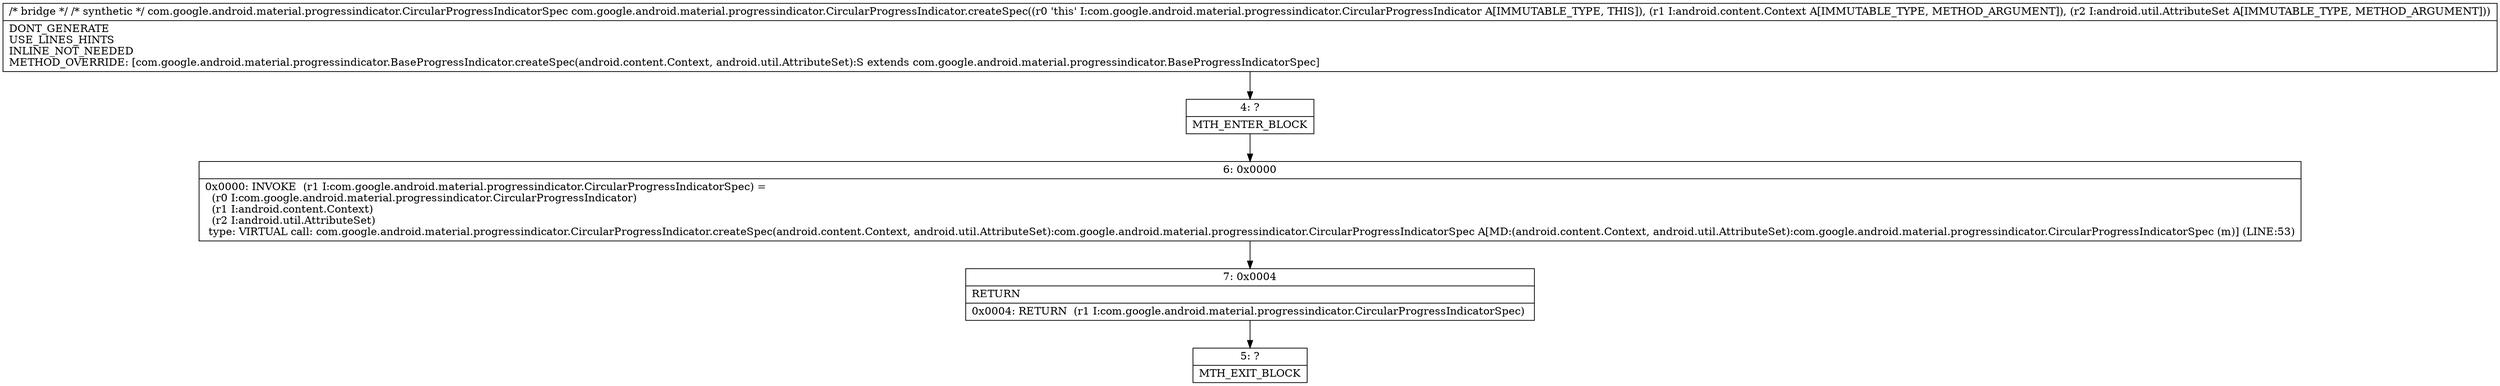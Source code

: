 digraph "CFG forcom.google.android.material.progressindicator.CircularProgressIndicator.createSpec(Landroid\/content\/Context;Landroid\/util\/AttributeSet;)Lcom\/google\/android\/material\/progressindicator\/BaseProgressIndicatorSpec;" {
Node_4 [shape=record,label="{4\:\ ?|MTH_ENTER_BLOCK\l}"];
Node_6 [shape=record,label="{6\:\ 0x0000|0x0000: INVOKE  (r1 I:com.google.android.material.progressindicator.CircularProgressIndicatorSpec) = \l  (r0 I:com.google.android.material.progressindicator.CircularProgressIndicator)\l  (r1 I:android.content.Context)\l  (r2 I:android.util.AttributeSet)\l type: VIRTUAL call: com.google.android.material.progressindicator.CircularProgressIndicator.createSpec(android.content.Context, android.util.AttributeSet):com.google.android.material.progressindicator.CircularProgressIndicatorSpec A[MD:(android.content.Context, android.util.AttributeSet):com.google.android.material.progressindicator.CircularProgressIndicatorSpec (m)] (LINE:53)\l}"];
Node_7 [shape=record,label="{7\:\ 0x0004|RETURN\l|0x0004: RETURN  (r1 I:com.google.android.material.progressindicator.CircularProgressIndicatorSpec) \l}"];
Node_5 [shape=record,label="{5\:\ ?|MTH_EXIT_BLOCK\l}"];
MethodNode[shape=record,label="{\/* bridge *\/ \/* synthetic *\/ com.google.android.material.progressindicator.CircularProgressIndicatorSpec com.google.android.material.progressindicator.CircularProgressIndicator.createSpec((r0 'this' I:com.google.android.material.progressindicator.CircularProgressIndicator A[IMMUTABLE_TYPE, THIS]), (r1 I:android.content.Context A[IMMUTABLE_TYPE, METHOD_ARGUMENT]), (r2 I:android.util.AttributeSet A[IMMUTABLE_TYPE, METHOD_ARGUMENT]))  | DONT_GENERATE\lUSE_LINES_HINTS\lINLINE_NOT_NEEDED\lMETHOD_OVERRIDE: [com.google.android.material.progressindicator.BaseProgressIndicator.createSpec(android.content.Context, android.util.AttributeSet):S extends com.google.android.material.progressindicator.BaseProgressIndicatorSpec]\l}"];
MethodNode -> Node_4;Node_4 -> Node_6;
Node_6 -> Node_7;
Node_7 -> Node_5;
}

